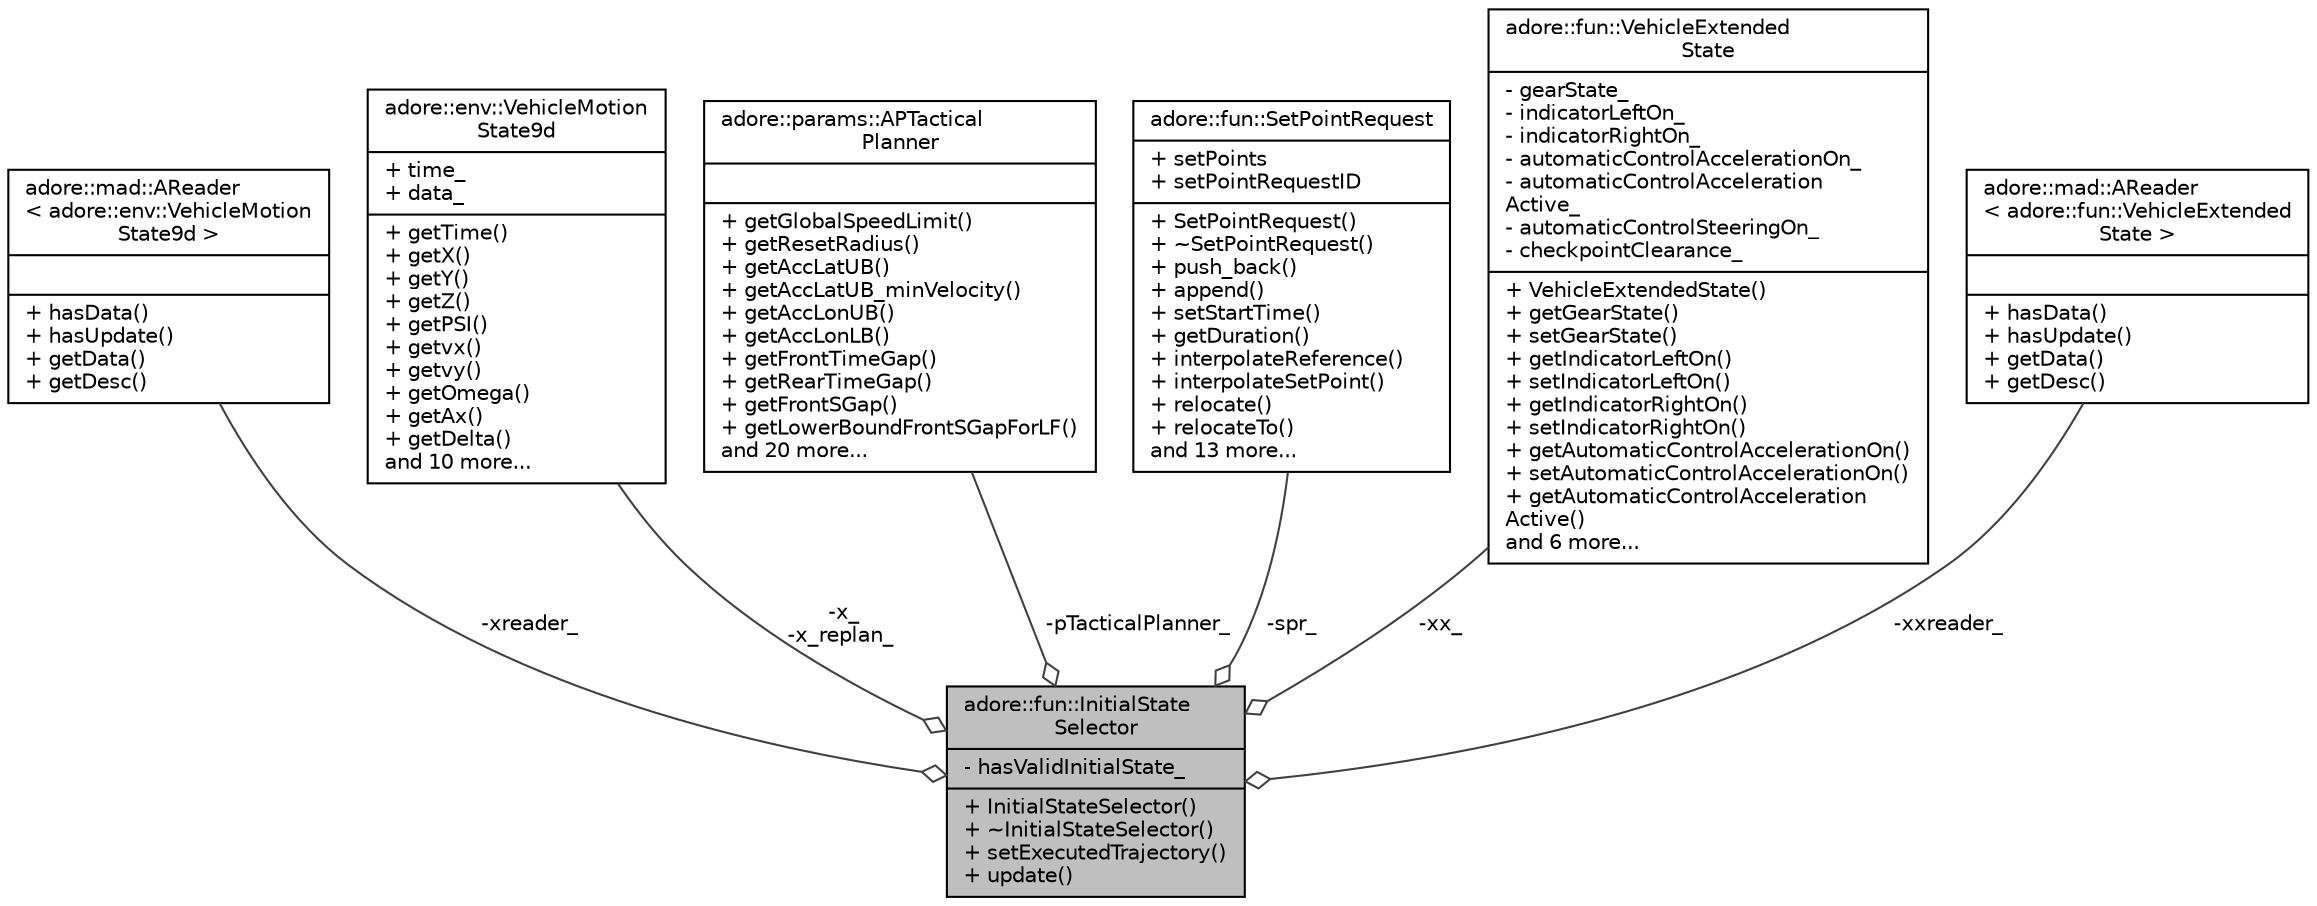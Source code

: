 digraph "adore::fun::InitialStateSelector"
{
 // LATEX_PDF_SIZE
  edge [fontname="Helvetica",fontsize="10",labelfontname="Helvetica",labelfontsize="10"];
  node [fontname="Helvetica",fontsize="10",shape=record];
  Node1 [label="{adore::fun::InitialState\lSelector\n|- hasValidInitialState_\l|+ InitialStateSelector()\l+ ~InitialStateSelector()\l+ setExecutedTrajectory()\l+ update()\l}",height=0.2,width=0.4,color="black", fillcolor="grey75", style="filled", fontcolor="black",tooltip="Helps to select initial state for motion planning. Considers previous plan, current vehicle state,..."];
  Node2 -> Node1 [color="grey25",fontsize="10",style="solid",label=" -xreader_" ,arrowhead="odiamond",fontname="Helvetica"];
  Node2 [label="{adore::mad::AReader\l\< adore::env::VehicleMotion\lState9d \>\n||+ hasData()\l+ hasUpdate()\l+ getData()\l+ getDesc()\l}",height=0.2,width=0.4,color="black", fillcolor="white", style="filled",URL="$classadore_1_1mad_1_1AReader.html",tooltip=" "];
  Node3 -> Node1 [color="grey25",fontsize="10",style="solid",label=" -x_\n-x_replan_" ,arrowhead="odiamond",fontname="Helvetica"];
  Node3 [label="{adore::env::VehicleMotion\lState9d\n|+ time_\l+ data_\l|+ getTime()\l+ getX()\l+ getY()\l+ getZ()\l+ getPSI()\l+ getvx()\l+ getvy()\l+ getOmega()\l+ getAx()\l+ getDelta()\land 10 more...\l}",height=0.2,width=0.4,color="black", fillcolor="white", style="filled",URL="$structadore_1_1env_1_1VehicleMotionState9d.html",tooltip="This struct holds the motion state of the vehicle in 9d."];
  Node4 -> Node1 [color="grey25",fontsize="10",style="solid",label=" -pTacticalPlanner_" ,arrowhead="odiamond",fontname="Helvetica"];
  Node4 [label="{adore::params::APTactical\lPlanner\n||+ getGlobalSpeedLimit()\l+ getResetRadius()\l+ getAccLatUB()\l+ getAccLatUB_minVelocity()\l+ getAccLonUB()\l+ getAccLonLB()\l+ getFrontTimeGap()\l+ getRearTimeGap()\l+ getFrontSGap()\l+ getLowerBoundFrontSGapForLF()\land 20 more...\l}",height=0.2,width=0.4,color="black", fillcolor="white", style="filled",URL="$classadore_1_1params_1_1APTacticalPlanner.html",tooltip="abstract classs containing parameters to configure aspects and constraints of the tactical planner"];
  Node5 -> Node1 [color="grey25",fontsize="10",style="solid",label=" -spr_" ,arrowhead="odiamond",fontname="Helvetica"];
  Node5 [label="{adore::fun::SetPointRequest\n|+ setPoints\l+ setPointRequestID\l|+ SetPointRequest()\l+ ~SetPointRequest()\l+ push_back()\l+ append()\l+ setStartTime()\l+ getDuration()\l+ interpolateReference()\l+ interpolateSetPoint()\l+ relocate()\l+ relocateTo()\land 13 more...\l}",height=0.2,width=0.4,color="black", fillcolor="white", style="filled",URL="$classadore_1_1fun_1_1SetPointRequest.html",tooltip=" "];
  Node6 -> Node1 [color="grey25",fontsize="10",style="solid",label=" -xx_" ,arrowhead="odiamond",fontname="Helvetica"];
  Node6 [label="{adore::fun::VehicleExtended\lState\n|- gearState_\l- indicatorLeftOn_\l- indicatorRightOn_\l- automaticControlAccelerationOn_\l- automaticControlAcceleration\lActive_\l- automaticControlSteeringOn_\l- checkpointClearance_\l|+ VehicleExtendedState()\l+ getGearState()\l+ setGearState()\l+ getIndicatorLeftOn()\l+ setIndicatorLeftOn()\l+ getIndicatorRightOn()\l+ setIndicatorRightOn()\l+ getAutomaticControlAccelerationOn()\l+ setAutomaticControlAccelerationOn()\l+ getAutomaticControlAcceleration\lActive()\land 6 more...\l}",height=0.2,width=0.4,color="black", fillcolor="white", style="filled",URL="$classadore_1_1fun_1_1VehicleExtendedState.html",tooltip=" "];
  Node7 -> Node1 [color="grey25",fontsize="10",style="solid",label=" -xxreader_" ,arrowhead="odiamond",fontname="Helvetica"];
  Node7 [label="{adore::mad::AReader\l\< adore::fun::VehicleExtended\lState \>\n||+ hasData()\l+ hasUpdate()\l+ getData()\l+ getDesc()\l}",height=0.2,width=0.4,color="black", fillcolor="white", style="filled",URL="$classadore_1_1mad_1_1AReader.html",tooltip=" "];
}
